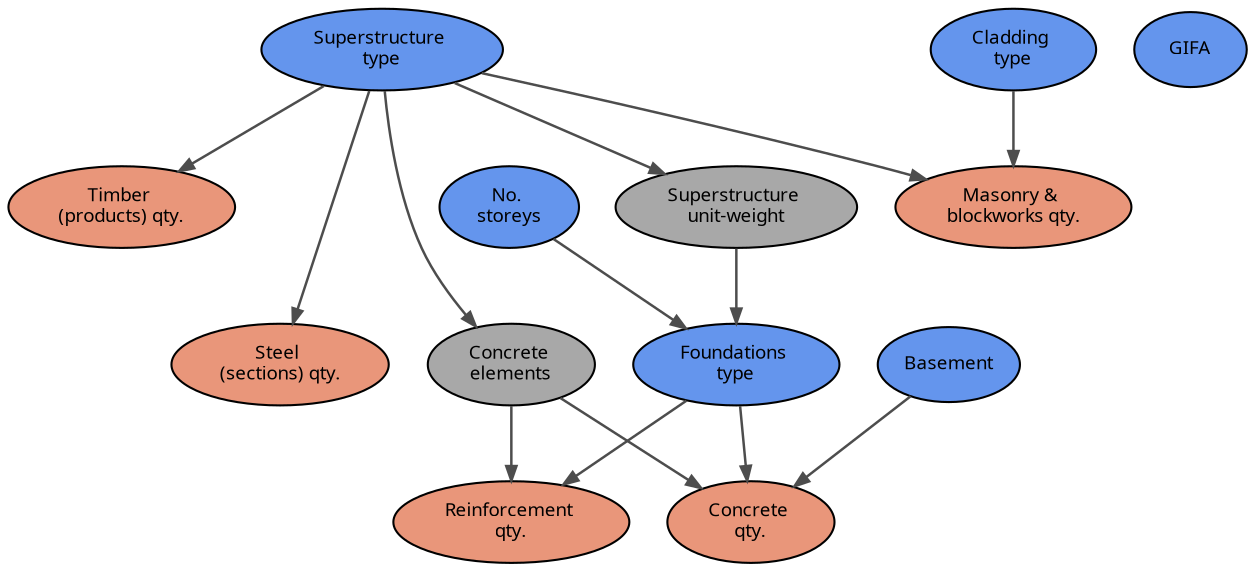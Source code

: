 digraph G {
	graph [K=100.6,
		dim=2,
		sep=5.2,
		splines=true
	];
	node [concentrate=true,
		fillcolor=darksalmon,
		fontname=Sans,
		fontsize=9,
		penwidth=1,
		shape=oval,
		style=filled
	];
	edge [arrowhead=normal,
		arrowsize=0.7,
		color=gray30,
		penwidth=1.2
	];
	"Superstructure 
unit-weight"	[concentrate="",
		fillcolor=gray66];
	"Foundations 
type"	[fillcolor=cornflowerblue,
		penwidth=1.];
	"Superstructure 
unit-weight" -> "Foundations 
type";
	"Concrete 
elements"	[concentrate="",
		fillcolor=gray66];
	"Concrete 
elements" -> "Reinforcement 
qty.";
	"Concrete 
elements" -> "Concrete 
qty.";
	"No. 
storeys"	[fillcolor=cornflowerblue,
		penwidth=1.];
	"No. 
storeys" -> "Foundations 
type"	[minlen=1];
	"Cladding 
type"	[fillcolor=cornflowerblue,
		penwidth=1.];
	"Cladding 
type" -> "Masonry & 
blockworks qty."	[minlen=1];
	"Superstructure 
type"	[fillcolor=cornflowerblue,
		penwidth=1.];
	"Superstructure 
type" -> "Superstructure 
unit-weight";
	"Superstructure 
type" -> "Concrete 
elements";
	"Superstructure 
type" -> "Masonry & 
blockworks qty.";
	"Superstructure 
type" -> "Timber 
(products) qty."	[minlen=1];
	"Superstructure 
type" -> "Steel 
(sections) qty."	[minlen=2];
	Basement	[fillcolor=cornflowerblue,
		penwidth=1.];
	Basement -> "Concrete 
qty."	[minlen=1];
	"Foundations 
type" -> "Reinforcement 
qty.";
	"Foundations 
type" -> "Concrete 
qty.";
	GIFA	[fillcolor=cornflowerblue,
		penwidth=1.];
}
